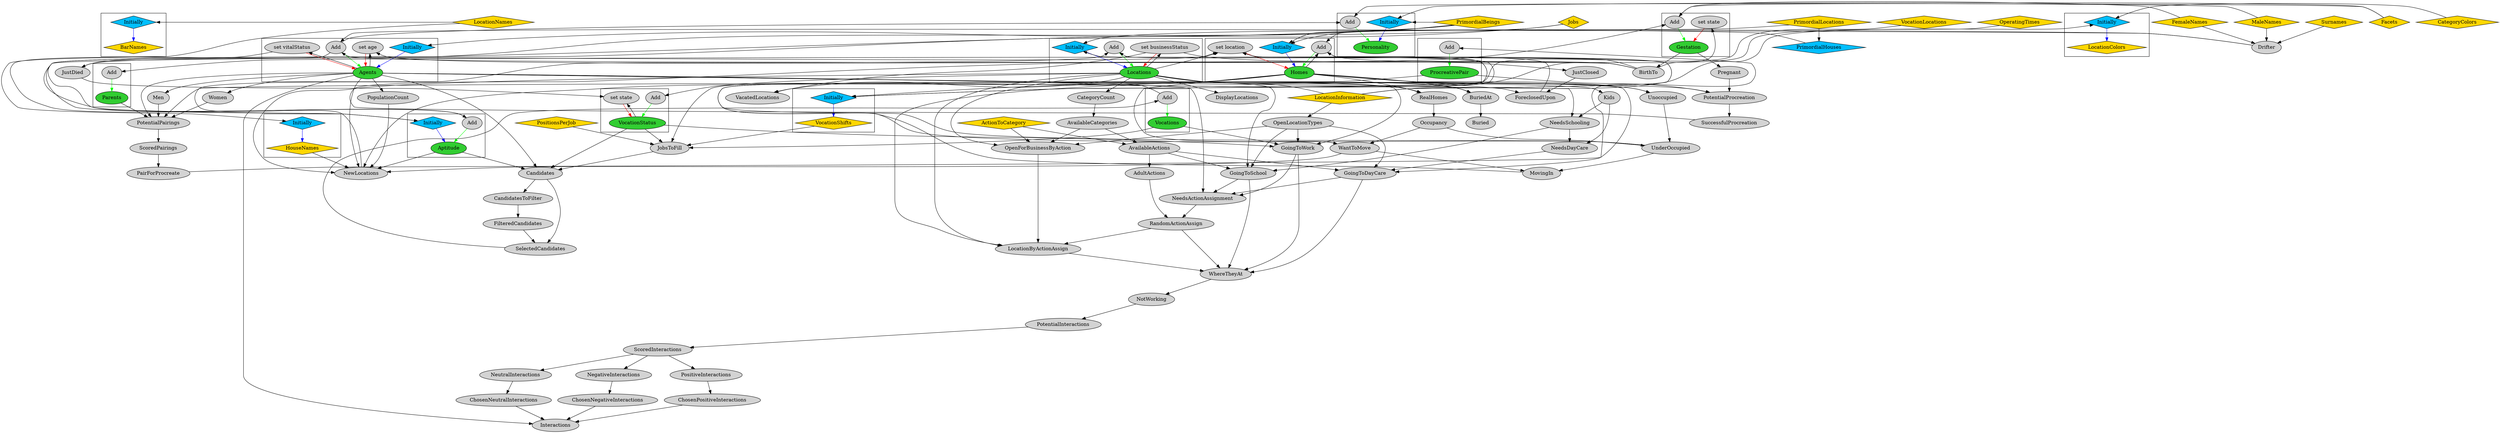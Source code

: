 digraph {
splines=true
overlap=false
maxiter=1000
node [ style="filled"]
subgraph "cluster_BarNames"{
v4 [ label = "BarNames" fillcolor="gold" shape="diamond"];
v5 [ label = "Initially" fillcolor="deepskyblue" shape="diamond"];
}
subgraph "cluster_HouseNames"{
v6 [ label = "HouseNames" fillcolor="gold" shape="diamond"];
v7 [ label = "Initially" fillcolor="deepskyblue" shape="diamond"];
}
subgraph "cluster_VocationShifts"{
v15 [ label = "VocationShifts" fillcolor="gold" shape="diamond"];
v16 [ label = "Initially" fillcolor="deepskyblue" shape="diamond"];
}
subgraph "cluster_LocationColors"{
v20 [ label = "LocationColors" fillcolor="gold" shape="diamond"];
v21 [ label = "Initially" fillcolor="deepskyblue" shape="diamond"];
}
subgraph "cluster_Agents"{
v22 [ label = "Agents" fillcolor="limegreen"];
v23 [ label = "Add"];
v41 [ label = "Initially" fillcolor="deepskyblue" shape="diamond"];
v42 [ label = "set vitalStatus"];
v43 [ label = "set age"];
}
subgraph "cluster_Personality"{
v44 [ label = "Personality" fillcolor="limegreen"];
v45 [ label = "Add"];
v46 [ label = "Initially" fillcolor="deepskyblue" shape="diamond"];
}
subgraph "cluster_Aptitude"{
v47 [ label = "Aptitude" fillcolor="limegreen"];
v48 [ label = "Add"];
v49 [ label = "Initially" fillcolor="deepskyblue" shape="diamond"];
}
subgraph "cluster_ProcreativePair"{
v31 [ label = "ProcreativePair" fillcolor="limegreen"];
v32 [ label = "Add"];
}
subgraph "cluster_Gestation"{
v26 [ label = "Gestation" fillcolor="limegreen"];
v27 [ label = "Add"];
v40 [ label = "set state"];
}
subgraph "cluster_Parents"{
v38 [ label = "Parents" fillcolor="limegreen"];
v39 [ label = "Add"];
}
subgraph "cluster_Locations"{
v52 [ label = "Locations" fillcolor="limegreen"];
v53 [ label = "Add"];
v67 [ label = "set businessStatus"];
v69 [ label = "Initially" fillcolor="deepskyblue" shape="diamond"];
}
subgraph "cluster_Homes"{
v56 [ label = "Homes" fillcolor="limegreen"];
v57 [ label = "Add"];
v62 [ label = "Initially" fillcolor="deepskyblue" shape="diamond"];
v64 [ label = "set location"];
}
subgraph "cluster_VocationStatus"{
v84 [ label = "VocationStatus" fillcolor="limegreen"];
v85 [ label = "Add"];
v86 [ label = "set state"];
}
subgraph "cluster_Vocations"{
v77 [ label = "Vocations" fillcolor="limegreen"];
v78 [ label = "Add"];
}
v0 [ label = "FemaleNames" fillcolor="gold" shape="diamond"];
v1 [ label = "MaleNames" fillcolor="gold" shape="diamond"];
v2 [ label = "Surnames" fillcolor="gold" shape="diamond"];
v3 [ label = "LocationNames" fillcolor="gold" shape="diamond"];
v8 [ label = "Facets" fillcolor="gold" shape="diamond"];
v9 [ label = "Jobs" fillcolor="gold" shape="diamond"];
v10 [ label = "PrimordialBeings" fillcolor="gold" shape="diamond"];
v11 [ label = "PrimordialLocations" fillcolor="gold" shape="diamond"];
v12 [ label = "LocationInformation" fillcolor="gold" shape="diamond"];
v13 [ label = "VocationLocations" fillcolor="gold" shape="diamond"];
v14 [ label = "OperatingTimes" fillcolor="gold" shape="diamond"];
v17 [ label = "PositionsPerJob" fillcolor="gold" shape="diamond"];
v18 [ label = "ActionToCategory" fillcolor="gold" shape="diamond"];
v19 [ label = "CategoryColors" fillcolor="gold" shape="diamond"];
v24 [ label = "Drifter"];
v25 [ label = "BirthTo"];
v28 [ label = "SuccessfulProcreation"];
v29 [ label = "PotentialProcreation"];
v30 [ label = "Pregnant"];
v33 [ label = "PairForProcreate"];
v34 [ label = "ScoredPairings"];
v35 [ label = "PotentialPairings"];
v36 [ label = "Women"];
v37 [ label = "Men"];
v50 [ label = "PopulationCount"];
v51 [ label = "JustDied"];
v54 [ label = "NewLocations"];
v55 [ label = "WantToMove"];
v58 [ label = "UnderOccupied"];
v59 [ label = "Occupancy"];
v60 [ label = "RealHomes"];
v61 [ label = "Unoccupied"];
v63 [ label = "PrimordialHouses" fillcolor="deepskyblue" shape="diamond"];
v65 [ label = "ForeclosedUpon"];
v66 [ label = "JustClosed"];
v68 [ label = "MovingIn"];
v70 [ label = "VacatedLocations"];
v71 [ label = "DisplayLocations"];
v72 [ label = "CategoryCount"];
v73 [ label = "AvailableCategories"];
v74 [ label = "AvailableActions"];
v75 [ label = "BuriedAt"];
v76 [ label = "Buried"];
v79 [ label = "SelectedCandidates"];
v80 [ label = "FilteredCandidates"];
v81 [ label = "CandidatesToFilter"];
v82 [ label = "Candidates"];
v83 [ label = "JobsToFill"];
v87 [ label = "OpenLocationTypes"];
v88 [ label = "Kids"];
v89 [ label = "NeedsSchooling"];
v90 [ label = "NeedsDayCare"];
v91 [ label = "GoingToSchool"];
v92 [ label = "GoingToDayCare"];
v93 [ label = "GoingToWork"];
v94 [ label = "WhereTheyAt"];
v95 [ label = "RandomActionAssign"];
v96 [ label = "AdultActions"];
v97 [ label = "NeedsActionAssignment"];
v98 [ label = "LocationByActionAssign"];
v99 [ label = "OpenForBusinessByAction"];
v100 [ label = "Interactions"];
v101 [ label = "ChosenPositiveInteractions"];
v102 [ label = "PositiveInteractions"];
v103 [ label = "ScoredInteractions"];
v104 [ label = "PotentialInteractions"];
v105 [ label = "NotWorking"];
v106 [ label = "ChosenNeutralInteractions"];
v107 [ label = "NeutralInteractions"];
v108 [ label = "ChosenNegativeInteractions"];
v109 [ label = "NegativeInteractions"];
v5 -> v4 [ color="blue" ]
v3 -> v5 [ constraint="false" ]
v7 -> v6 [ color="blue" ]
v3 -> v7 [ constraint="false" ]
v16 -> v15 [ color="blue" ]
v13 -> v16 [ constraint="false" ]
v12 -> v16 [ constraint="false" ]
v14 -> v16 [ constraint="false" ]
v21 -> v20 [ color="blue" ]
v12 -> v21 [ constraint="false" ]
v19 -> v21 [ constraint="false" ]
v23 -> v22 [ color="green" ]
v24 -> v23 [ constraint="false" ]
v2 -> v24
v1 -> v24
v0 -> v24
v25 -> v23 [ constraint="false" ]
v26 -> v25
v27 -> v26 [ color="green" ]
v28 -> v27 [ constraint="false" ]
v29 -> v28
v30 -> v29
v26 -> v30
v31 -> v29
v32 -> v31 [ color="green" ]
v33 -> v32 [ constraint="false" ]
v34 -> v33
v35 -> v34
v31 -> v35
v36 -> v35
v22 -> v36
v37 -> v35
v22 -> v37
v22 -> v35
v38 -> v35
v39 -> v38 [ color="green" ]
v25 -> v39 [ constraint="false" ]
v22 -> v29
v1 -> v27 [ constraint="false" ]
v0 -> v27 [ constraint="false" ]
v40 -> v26 [ color="red" ]
v25 -> v40 [ constraint="false" ]
v41 -> v22 [ color="blue" ]
v10 -> v41 [ constraint="false" ]
v42 -> v22 [ color="red" ]
v22 -> v42 [ constraint="false" ]
v43 -> v22 [ color="red" ]
v25 -> v43 [ constraint="false" ]
v22 -> v43 [ constraint="false" ]
v45 -> v44 [ color="green" ]
v23 -> v45 [ constraint="false" ]
v8 -> v45 [ constraint="false" ]
v46 -> v44 [ color="blue" ]
v10 -> v46 [ constraint="false" ]
v8 -> v46 [ constraint="false" ]
v48 -> v47 [ color="green" ]
v23 -> v48 [ constraint="false" ]
v9 -> v48 [ constraint="false" ]
v49 -> v47 [ color="blue" ]
v10 -> v49 [ constraint="false" ]
v9 -> v49 [ constraint="false" ]
v22 -> v50
v42 -> v51
v53 -> v52 [ color="green" ]
v54 -> v53 [ constraint="false" ]
v52 -> v54
v6 -> v54
v55 -> v54
v56 -> v55
v57 -> v56 [ color="green" ]
v25 -> v57 [ constraint="false" ]
v56 -> v57 [ constraint="false" ]
v58 -> v57 [ constraint="false" ]
v59 -> v58
v60 -> v59
v52 -> v60
v56 -> v60
v61 -> v58
v56 -> v61
v52 -> v61
v24 -> v57 [ constraint="false" ]
v62 -> v56 [ color="blue" ]
v63 -> v62 [ constraint="false" ]
v11 -> v63
v10 -> v62 [ constraint="false" ]
v64 -> v56 [ color="red" ]
v51 -> v64 [ constraint="false" ]
v52 -> v64 [ constraint="false" ]
v58 -> v64 [ constraint="false" ]
v65 -> v64 [ constraint="false" ]
v56 -> v65
v66 -> v65
v67 -> v66
v52 -> v67 [ constraint="false" ]
v68 -> v64 [ constraint="false" ]
v55 -> v68
v58 -> v68
v59 -> v55
v56 -> v54
v22 -> v54
v47 -> v54
v50 -> v54
v12 -> v53 [ constraint="false" ]
v69 -> v52 [ color="blue" ]
v11 -> v69 [ constraint="false" ]
v12 -> v69 [ constraint="false" ]
v67 -> v52 [ color="red" ]
v67 -> v70
v52 -> v70
v52 -> v71
v52 -> v72
v72 -> v73
v18 -> v74
v73 -> v74
v52 -> v75
v56 -> v75
v75 -> v76
v78 -> v77 [ color="green" ]
v79 -> v78 [ constraint="false" ]
v80 -> v79
v81 -> v80
v82 -> v81
v83 -> v82
v52 -> v83
v15 -> v83
v17 -> v83
v77 -> v83
v84 -> v83
v85 -> v84 [ color="green" ]
v78 -> v85 [ constraint="false" ]
v86 -> v84 [ color="red" ]
v51 -> v86 [ constraint="false" ]
v84 -> v86 [ constraint="false" ]
v22 -> v82
v84 -> v82
v47 -> v82
v82 -> v79
v12 -> v87
v22 -> v88
v88 -> v89
v22 -> v89
v89 -> v90
v88 -> v90
v74 -> v91
v87 -> v91
v52 -> v91
v89 -> v91
v74 -> v92
v87 -> v92
v52 -> v92
v90 -> v92
v87 -> v93
v52 -> v93
v84 -> v93
v77 -> v93
v91 -> v94
v92 -> v94
v93 -> v94
v95 -> v94
v96 -> v95
v74 -> v96
v97 -> v95
v93 -> v97
v92 -> v97
v91 -> v97
v22 -> v97
v98 -> v94
v95 -> v98
v56 -> v98
v99 -> v98
v18 -> v99
v73 -> v99
v87 -> v99
v52 -> v99
v52 -> v98
v101 -> v100
v102 -> v101
v103 -> v102
v104 -> v103
v105 -> v104
v94 -> v105
v22 -> v100
v106 -> v100
v107 -> v106
v103 -> v107
v108 -> v100
v109 -> v108
v103 -> v109
}
